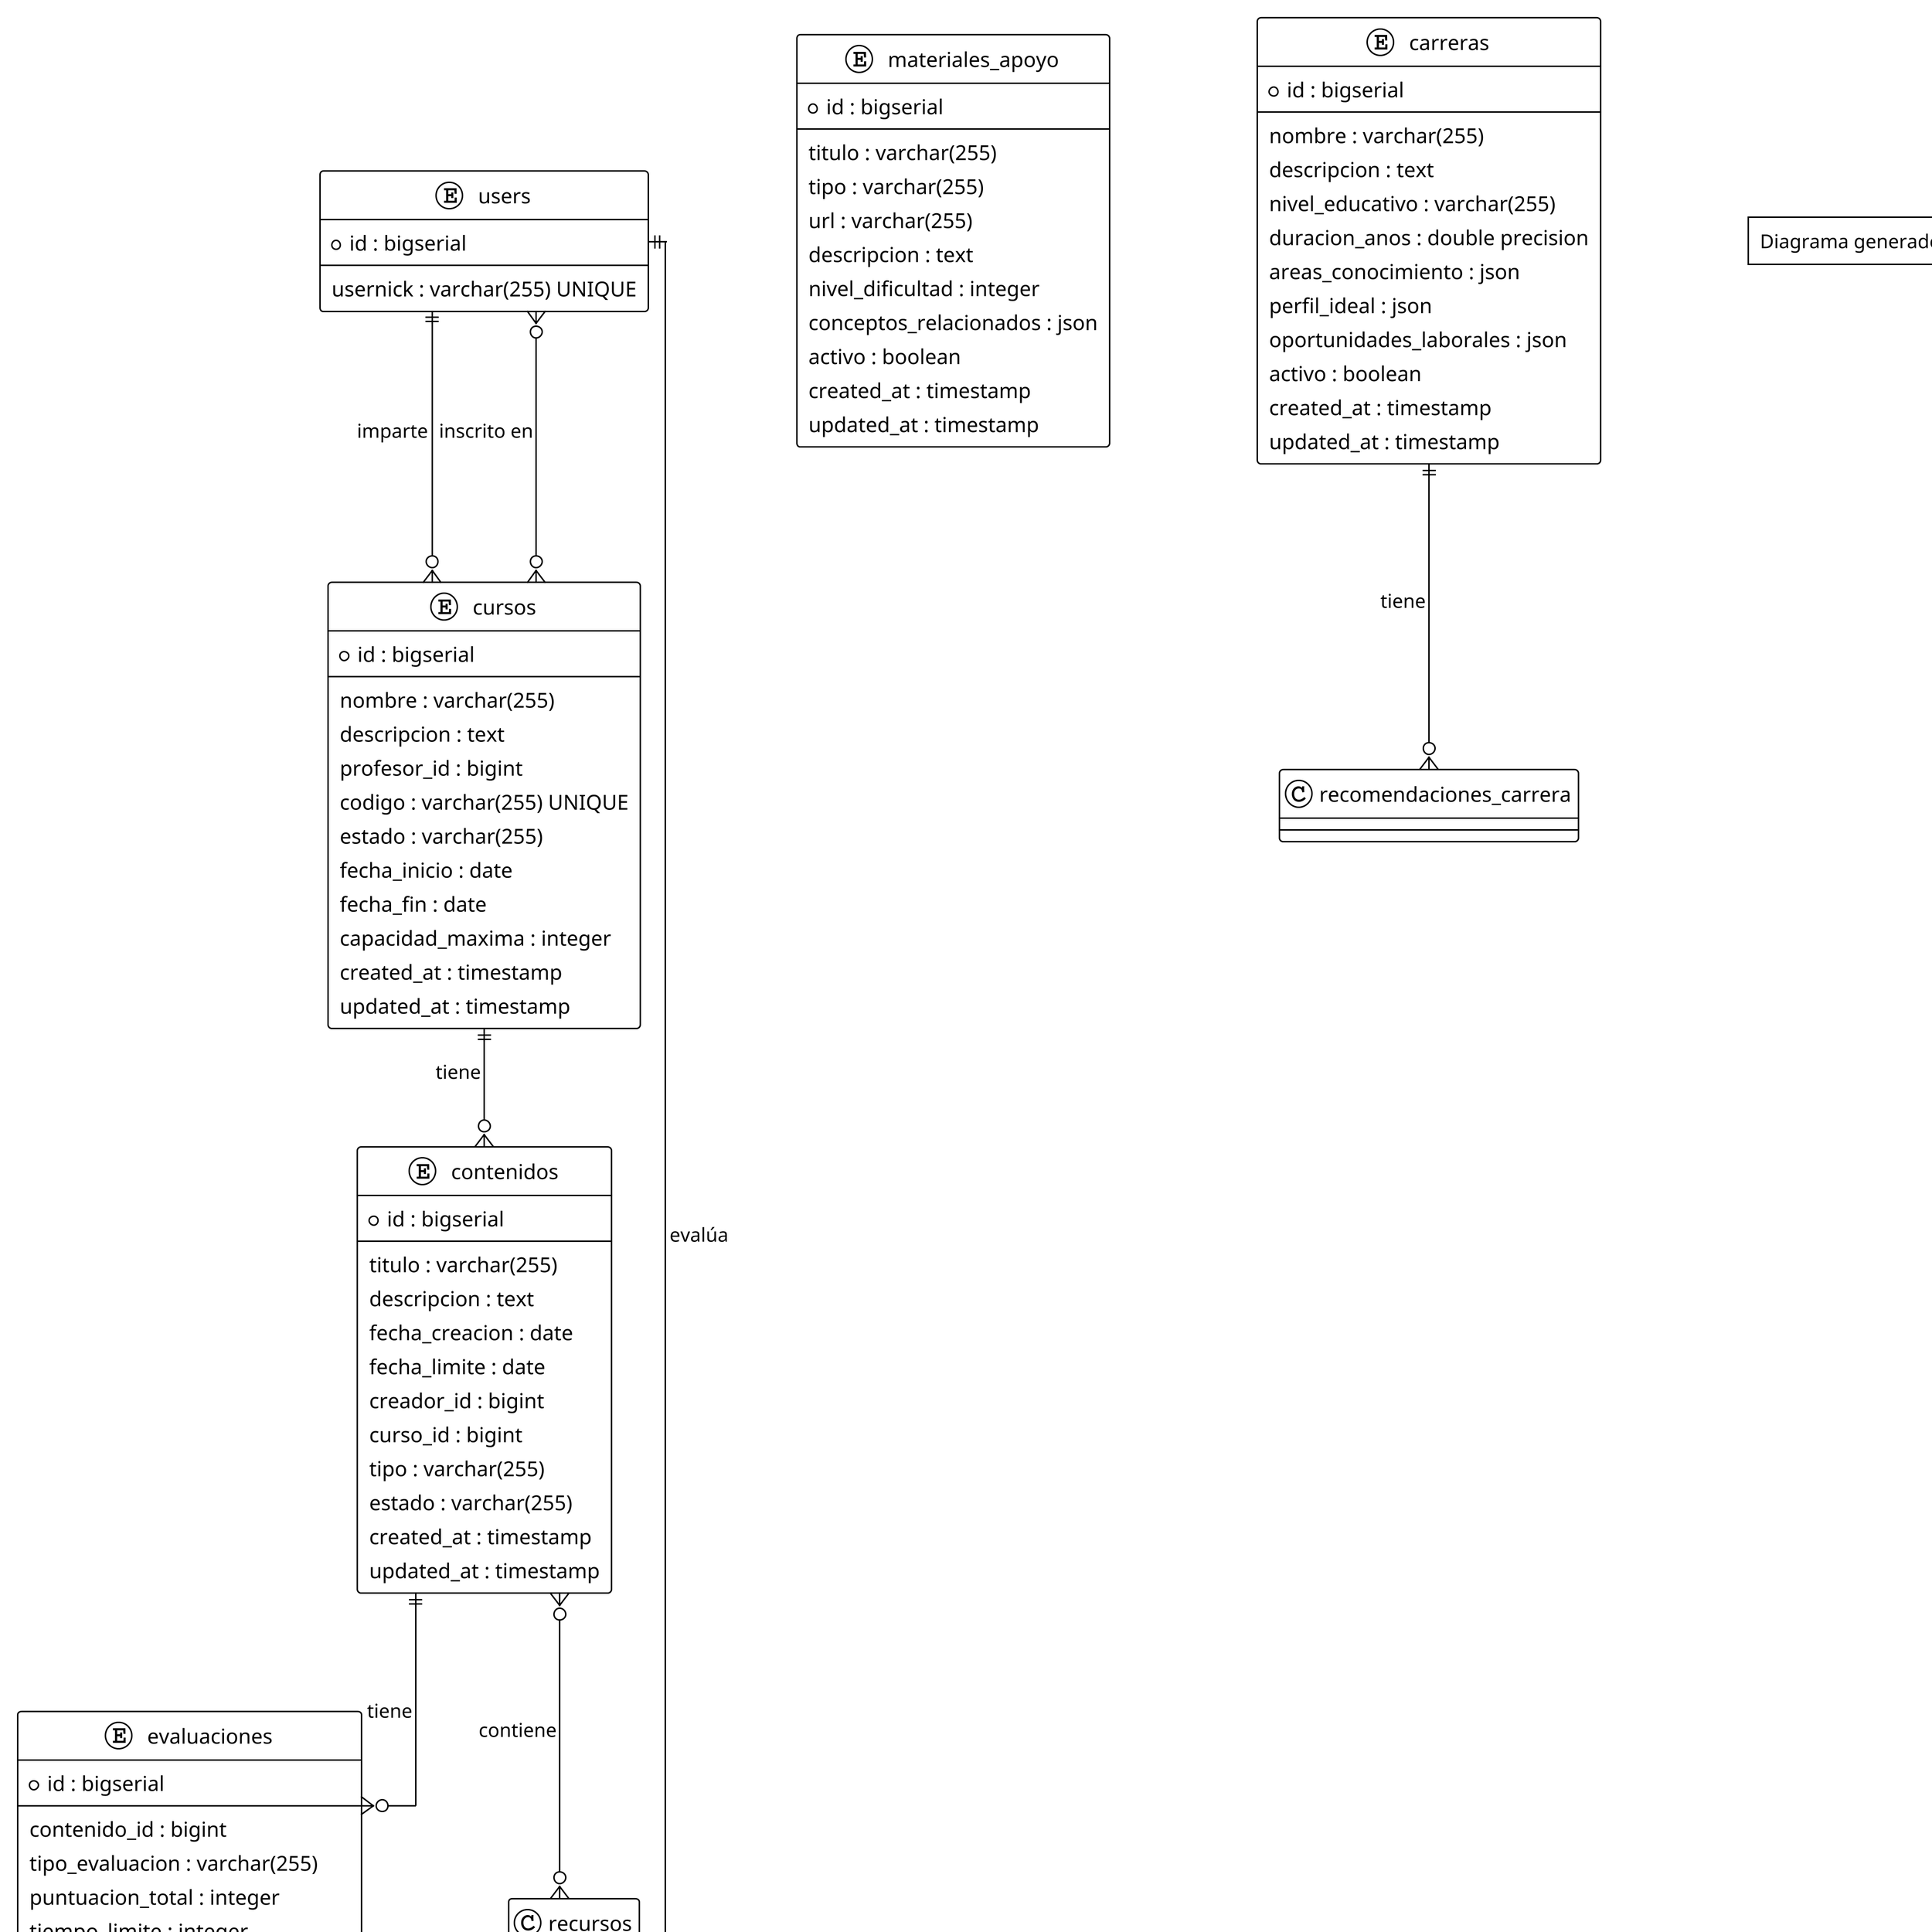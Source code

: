 @startuml Plataforma_Educativa

!theme plain
skinparam linetype ortho
skinparam dpi 300
skinparam ranksep 80
skinparam nodesep 100
skinparam padding 2

' Definición de entidades
entity "users" as users {
  *id : bigserial
  --
  usernick : varchar(255) UNIQUE
}

entity "cursos" as cursos {
  *id : bigserial
  --
  nombre : varchar(255)
  descripcion : text
  profesor_id : bigint
  codigo : varchar(255) UNIQUE
  estado : varchar(255)
  fecha_inicio : date
  fecha_fin : date
  capacidad_maxima : integer
  created_at : timestamp
  updated_at : timestamp
}

entity "contenidos" as contenidos {
  *id : bigserial
  --
  titulo : varchar(255)
  descripcion : text
  fecha_creacion : date
  fecha_limite : date
  creador_id : bigint
  curso_id : bigint
  tipo : varchar(255)
  estado : varchar(255)
  created_at : timestamp
  updated_at : timestamp
}

entity "evaluaciones" as evaluaciones {
  *id : bigserial
  --
  contenido_id : bigint
  tipo_evaluacion : varchar(255)
  puntuacion_total : integer
  tiempo_limite : integer
  calificacion_automatica : boolean
  mostrar_respuestas : boolean
  permite_reintento : boolean
  max_reintentos : integer
  created_at : timestamp
  updated_at : timestamp
}

entity "calificaciones" as calificaciones {
  *id : bigserial
  --
  trabajo_id : bigint
  puntaje : double precision
  comentario : text
  fecha_calificacion : timestamp
  evaluador_id : bigint
  criterios_evaluacion : json
  created_at : timestamp
  updated_at : timestamp
}

entity "materiales_apoyo" as materiales_apoyo {
  *id : bigserial
  --
  titulo : varchar(255)
  tipo : varchar(255)
  url : varchar(255)
  descripcion : text
  nivel_dificultad : integer
  conceptos_relacionados : json
  activo : boolean
  created_at : timestamp
  updated_at : timestamp
}

entity "carreras" as carreras {
  *id : bigserial
  --
  nombre : varchar(255)
  descripcion : text
  nivel_educativo : varchar(255)
  duracion_anos : double precision
  areas_conocimiento : json
  perfil_ideal : json
  oportunidades_laborales : json
  activo : boolean
  created_at : timestamp
  updated_at : timestamp
}

' Relaciones principales
cursos ||--o{ contenidos : "tiene"
contenidos ||--o{ evaluaciones : "tiene"
evaluaciones ||--o{ calificaciones : "tiene"
users ||--o{ calificaciones : "evalúa"
users ||--o{ cursos : "imparte"
carreras ||--o{ "recomendaciones_carrera" : "tiene"

' Relaciones N:M
users }o--o{ cursos : "inscrito en"
contenidos }o--o{ "recursos" : "contiene"

note "Diagrama generado desde script SQL" as N1

@enduml